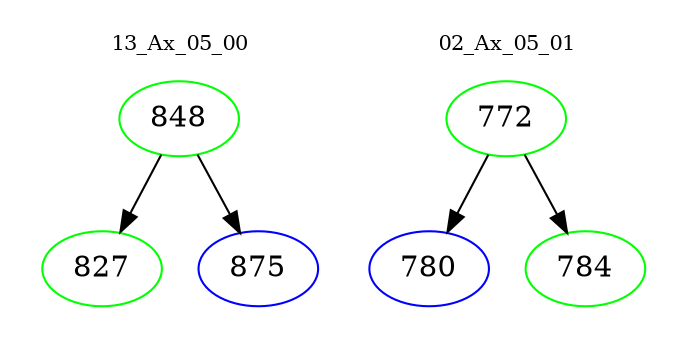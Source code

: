 digraph{
subgraph cluster_0 {
color = white
label = "13_Ax_05_00";
fontsize=10;
T0_848 [label="848", color="green"]
T0_848 -> T0_827 [color="black"]
T0_827 [label="827", color="green"]
T0_848 -> T0_875 [color="black"]
T0_875 [label="875", color="blue"]
}
subgraph cluster_1 {
color = white
label = "02_Ax_05_01";
fontsize=10;
T1_772 [label="772", color="green"]
T1_772 -> T1_780 [color="black"]
T1_780 [label="780", color="blue"]
T1_772 -> T1_784 [color="black"]
T1_784 [label="784", color="green"]
}
}
